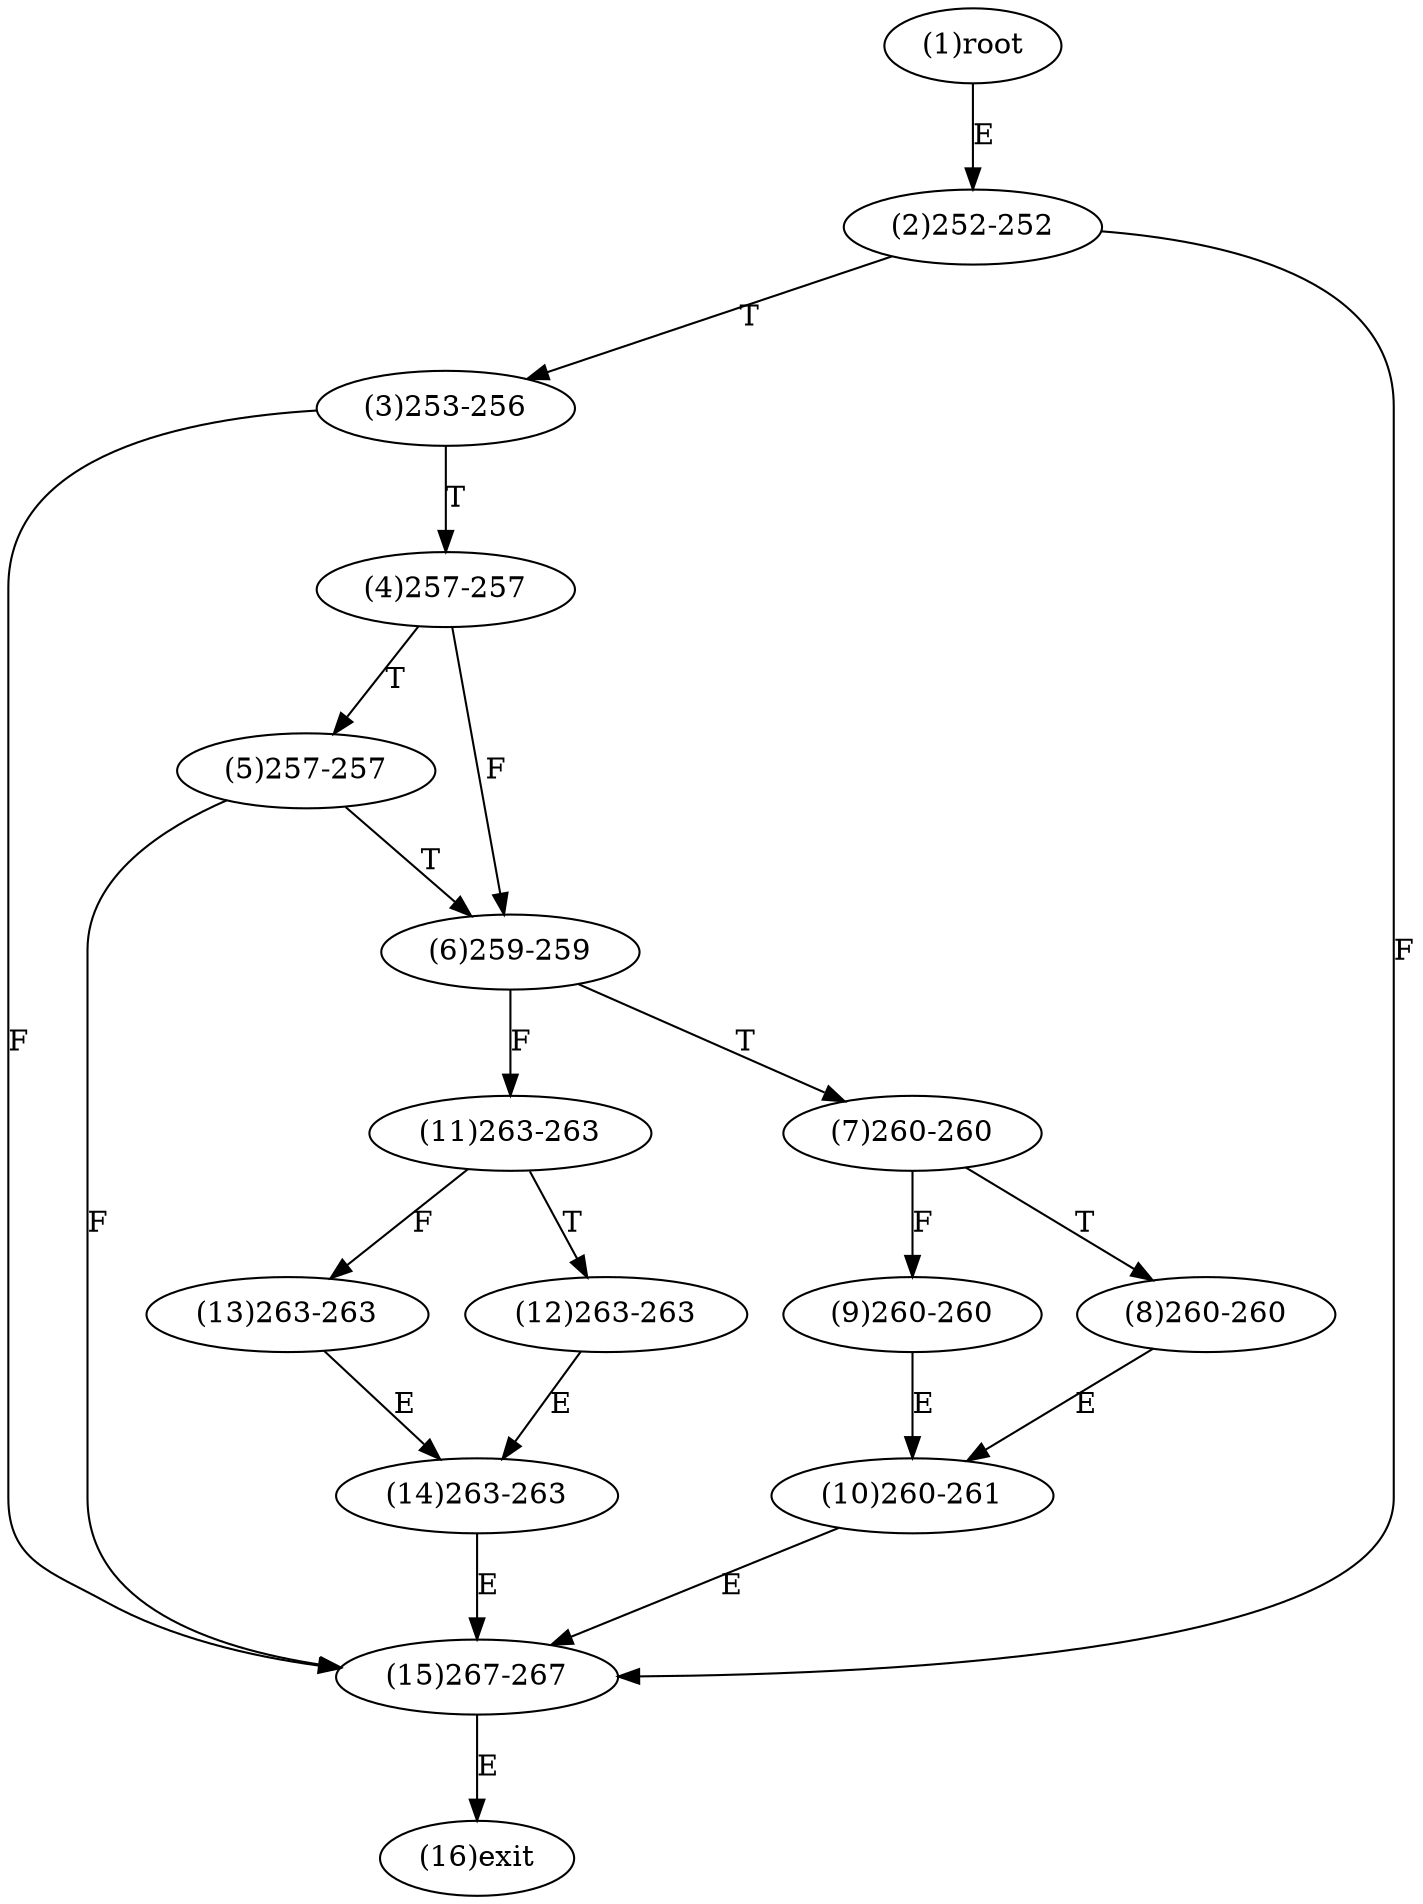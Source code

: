 digraph "" { 
1[ label="(1)root"];
2[ label="(2)252-252"];
3[ label="(3)253-256"];
4[ label="(4)257-257"];
5[ label="(5)257-257"];
6[ label="(6)259-259"];
7[ label="(7)260-260"];
8[ label="(8)260-260"];
9[ label="(9)260-260"];
10[ label="(10)260-261"];
11[ label="(11)263-263"];
12[ label="(12)263-263"];
13[ label="(13)263-263"];
14[ label="(14)263-263"];
15[ label="(15)267-267"];
16[ label="(16)exit"];
1->2[ label="E"];
2->15[ label="F"];
2->3[ label="T"];
3->15[ label="F"];
3->4[ label="T"];
4->6[ label="F"];
4->5[ label="T"];
5->15[ label="F"];
5->6[ label="T"];
6->11[ label="F"];
6->7[ label="T"];
7->9[ label="F"];
7->8[ label="T"];
8->10[ label="E"];
9->10[ label="E"];
10->15[ label="E"];
11->13[ label="F"];
11->12[ label="T"];
12->14[ label="E"];
13->14[ label="E"];
14->15[ label="E"];
15->16[ label="E"];
}